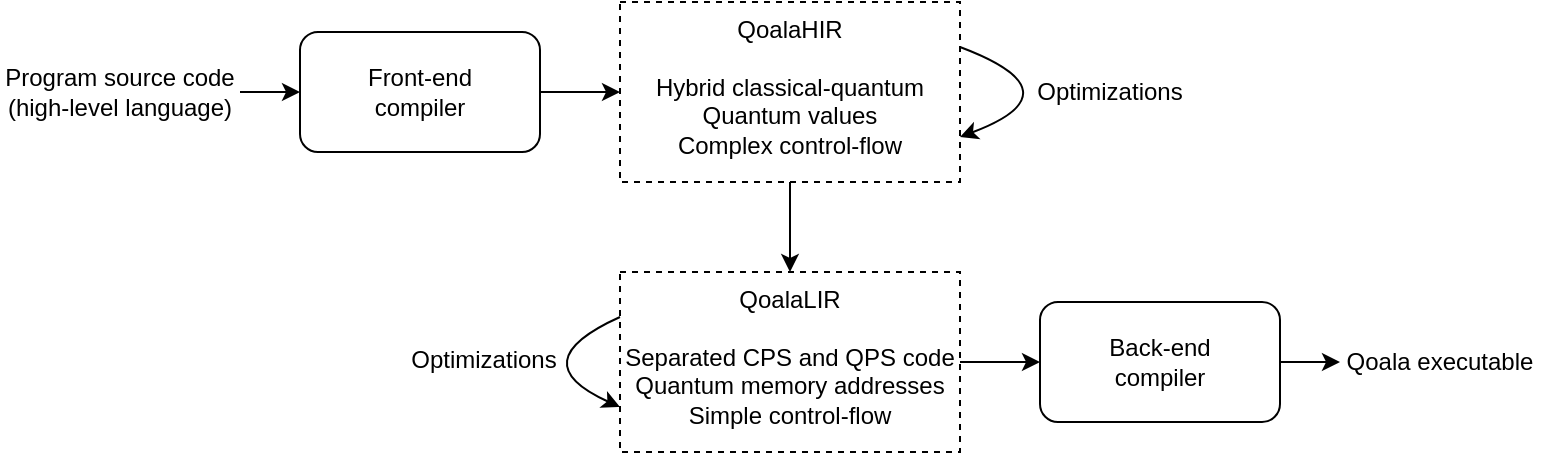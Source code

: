 <mxfile version="24.7.17">
    <diagram id="Q1toHBxP-305dJuxpZVb" name="Page-1">
        <mxGraphModel dx="1390" dy="476" grid="1" gridSize="10" guides="1" tooltips="1" connect="1" arrows="1" fold="1" page="1" pageScale="1" pageWidth="850" pageHeight="1100" math="0" shadow="0">
            <root>
                <mxCell id="0"/>
                <mxCell id="1" parent="0"/>
                <mxCell id="4" style="edgeStyle=none;html=1;exitX=1;exitY=0.5;exitDx=0;exitDy=0;" parent="1" source="2" target="3" edge="1">
                    <mxGeometry relative="1" as="geometry"/>
                </mxCell>
                <mxCell id="2" value="Program source code&lt;div&gt;(high-level language)&lt;/div&gt;" style="text;html=1;align=center;verticalAlign=middle;whiteSpace=wrap;rounded=0;" parent="1" vertex="1">
                    <mxGeometry x="90" y="270" width="120" height="40" as="geometry"/>
                </mxCell>
                <mxCell id="7" style="edgeStyle=none;html=1;exitX=1;exitY=0.5;exitDx=0;exitDy=0;entryX=0;entryY=0.5;entryDx=0;entryDy=0;" parent="1" source="3" target="11" edge="1">
                    <mxGeometry relative="1" as="geometry">
                        <mxPoint x="400" y="290" as="targetPoint"/>
                        <Array as="points">
                            <mxPoint x="380" y="290"/>
                        </Array>
                    </mxGeometry>
                </mxCell>
                <mxCell id="3" value="Front-end&lt;div&gt;compiler&lt;/div&gt;" style="rounded=1;whiteSpace=wrap;html=1;" parent="1" vertex="1">
                    <mxGeometry x="240" y="260" width="120" height="60" as="geometry"/>
                </mxCell>
                <mxCell id="10" style="edgeStyle=none;html=1;exitX=1;exitY=0.5;exitDx=0;exitDy=0;entryX=0;entryY=0.5;entryDx=0;entryDy=0;" parent="1" source="5" target="9" edge="1">
                    <mxGeometry relative="1" as="geometry"/>
                </mxCell>
                <mxCell id="5" value="Back-end&lt;div&gt;compiler&lt;/div&gt;" style="rounded=1;whiteSpace=wrap;html=1;" parent="1" vertex="1">
                    <mxGeometry x="610" y="395" width="120" height="60" as="geometry"/>
                </mxCell>
                <mxCell id="8" style="edgeStyle=none;html=1;exitX=1;exitY=0.5;exitDx=0;exitDy=0;entryX=0;entryY=0.5;entryDx=0;entryDy=0;" parent="1" source="13" target="5" edge="1">
                    <mxGeometry relative="1" as="geometry">
                        <mxPoint x="670" y="290" as="sourcePoint"/>
                    </mxGeometry>
                </mxCell>
                <mxCell id="9" value="Qoala executable" style="text;html=1;align=center;verticalAlign=middle;whiteSpace=wrap;rounded=0;" parent="1" vertex="1">
                    <mxGeometry x="760" y="410" width="100" height="30" as="geometry"/>
                </mxCell>
                <mxCell id="14" style="edgeStyle=none;html=1;exitX=0.5;exitY=1;exitDx=0;exitDy=0;entryX=0.5;entryY=0;entryDx=0;entryDy=0;" edge="1" parent="1" source="11" target="13">
                    <mxGeometry relative="1" as="geometry"/>
                </mxCell>
                <mxCell id="11" value="QoalaHIR&lt;div&gt;&lt;br&gt;&lt;/div&gt;&lt;div&gt;Hybrid classical-quantum&lt;/div&gt;&lt;div&gt;Quantum values&lt;/div&gt;&lt;div&gt;Complex control-flow&lt;/div&gt;" style="rounded=0;whiteSpace=wrap;html=1;verticalAlign=top;dashed=1;" vertex="1" parent="1">
                    <mxGeometry x="400" y="245" width="170" height="90" as="geometry"/>
                </mxCell>
                <mxCell id="13" value="QoalaLIR&lt;div&gt;&lt;br&gt;&lt;/div&gt;&lt;div&gt;Separated CPS and QPS code&lt;/div&gt;&lt;div&gt;Quantum memory addresses&lt;/div&gt;&lt;div&gt;Simple control-flow&lt;/div&gt;" style="rounded=0;whiteSpace=wrap;html=1;verticalAlign=top;dashed=1;" vertex="1" parent="1">
                    <mxGeometry x="400" y="380" width="170" height="90" as="geometry"/>
                </mxCell>
                <mxCell id="17" style="edgeStyle=orthogonalEdgeStyle;html=1;exitX=1;exitY=0.25;exitDx=0;exitDy=0;entryX=1;entryY=0.75;entryDx=0;entryDy=0;curved=1;" edge="1" parent="1" source="11" target="11">
                    <mxGeometry relative="1" as="geometry">
                        <Array as="points">
                            <mxPoint x="630" y="290"/>
                        </Array>
                    </mxGeometry>
                </mxCell>
                <mxCell id="18" value="Optimizations" style="text;html=1;align=center;verticalAlign=middle;whiteSpace=wrap;rounded=0;" vertex="1" parent="1">
                    <mxGeometry x="600" y="275" width="90" height="30" as="geometry"/>
                </mxCell>
                <mxCell id="20" style="edgeStyle=orthogonalEdgeStyle;html=1;exitX=0;exitY=0.25;exitDx=0;exitDy=0;entryX=0;entryY=0.75;entryDx=0;entryDy=0;curved=1;" edge="1" parent="1" source="13" target="13">
                    <mxGeometry relative="1" as="geometry">
                        <Array as="points">
                            <mxPoint x="350" y="425"/>
                        </Array>
                    </mxGeometry>
                </mxCell>
                <mxCell id="21" value="Optimizations" style="text;html=1;align=center;verticalAlign=middle;whiteSpace=wrap;rounded=0;" vertex="1" parent="1">
                    <mxGeometry x="287" y="409" width="90" height="30" as="geometry"/>
                </mxCell>
            </root>
        </mxGraphModel>
    </diagram>
</mxfile>